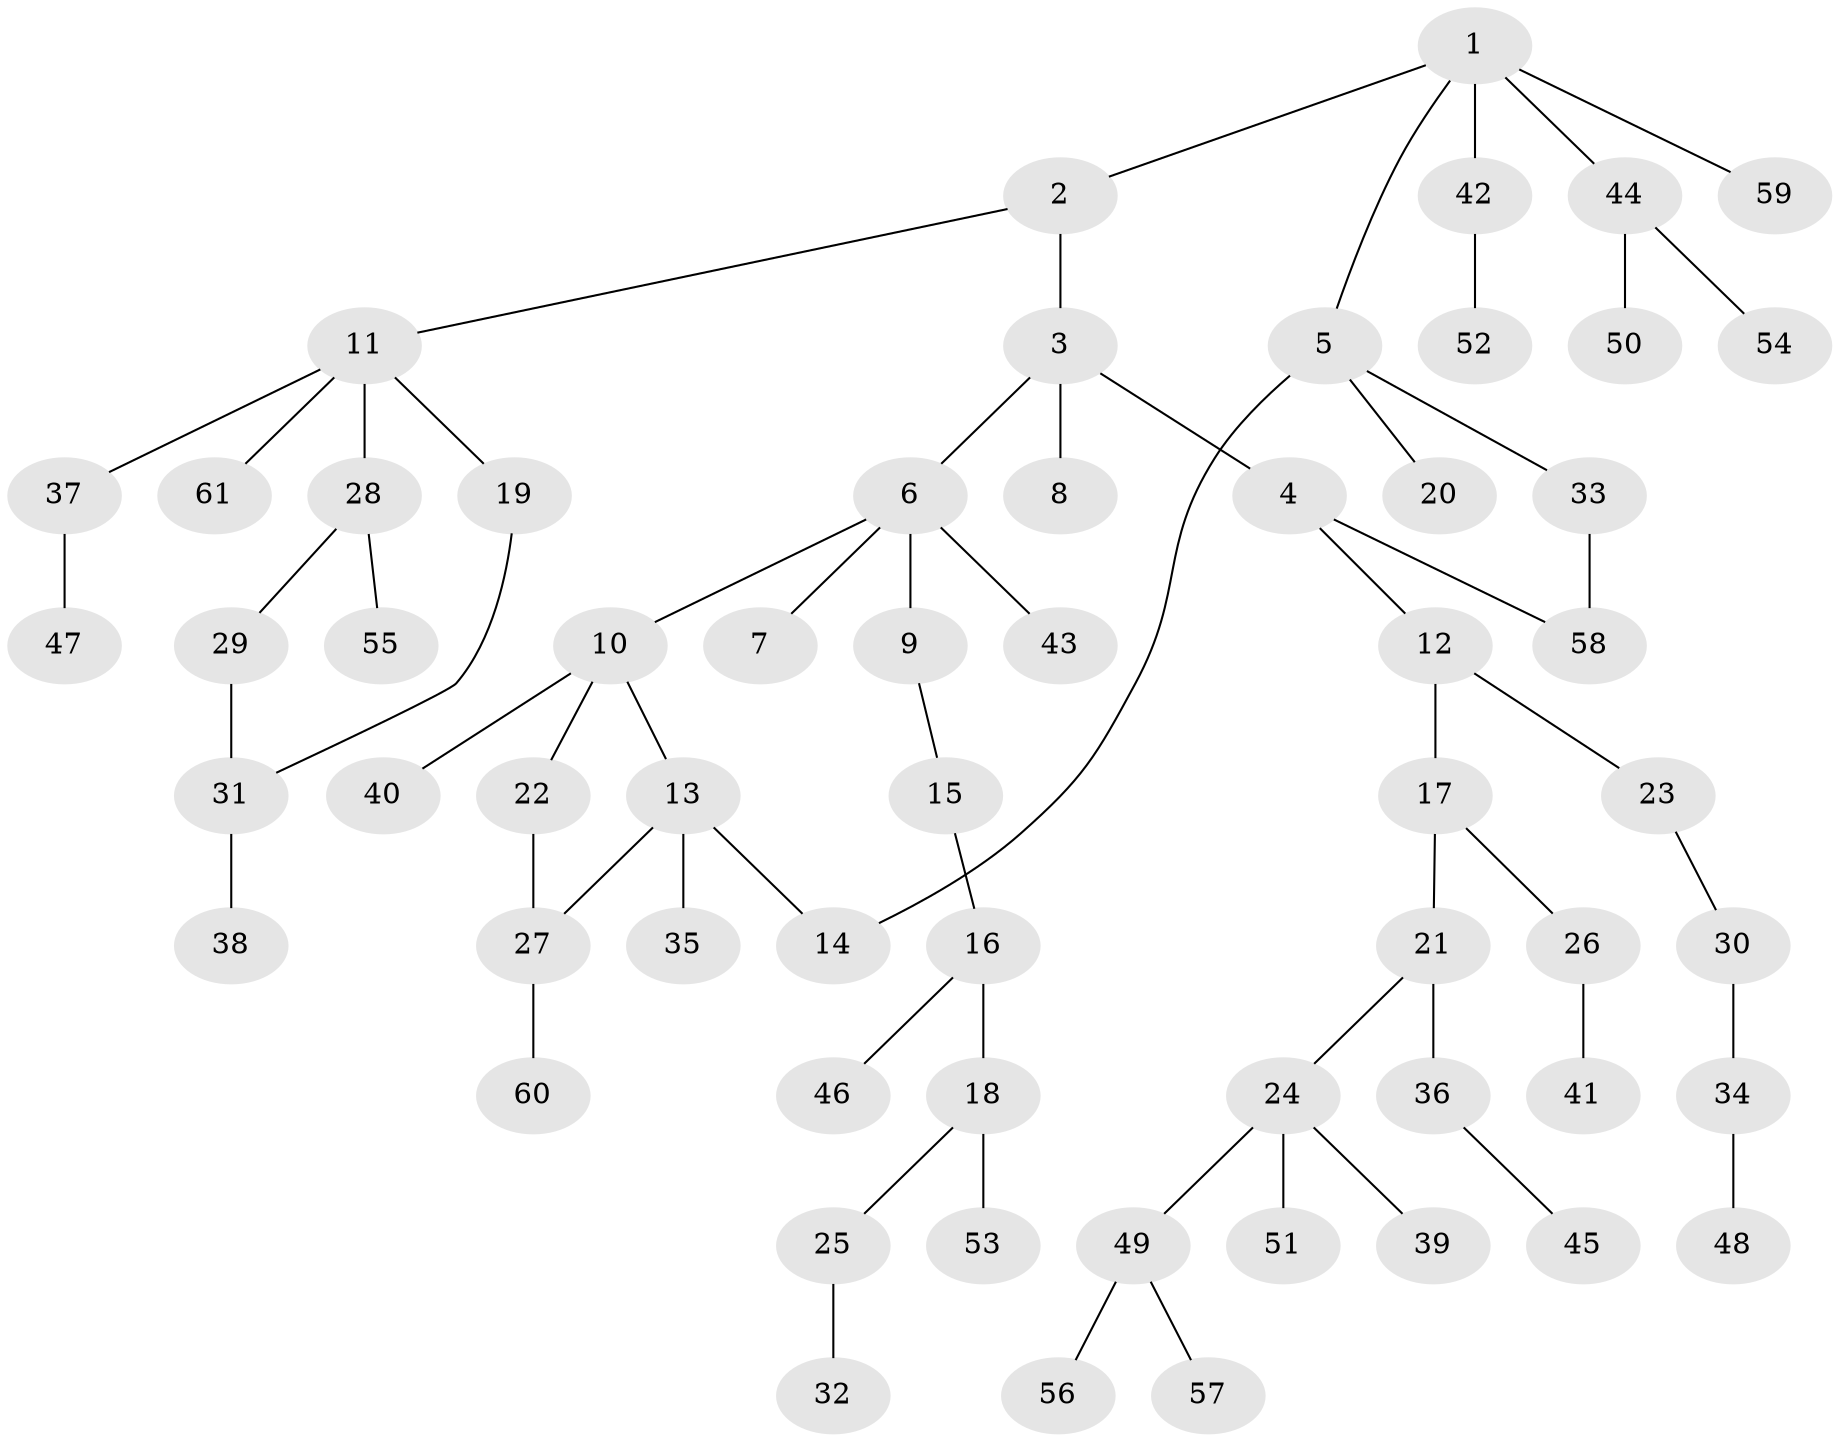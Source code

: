 // coarse degree distribution, {4: 0.08108108108108109, 3: 0.2972972972972973, 2: 0.32432432432432434, 1: 0.2972972972972973}
// Generated by graph-tools (version 1.1) at 2025/48/03/04/25 22:48:44]
// undirected, 61 vertices, 64 edges
graph export_dot {
  node [color=gray90,style=filled];
  1;
  2;
  3;
  4;
  5;
  6;
  7;
  8;
  9;
  10;
  11;
  12;
  13;
  14;
  15;
  16;
  17;
  18;
  19;
  20;
  21;
  22;
  23;
  24;
  25;
  26;
  27;
  28;
  29;
  30;
  31;
  32;
  33;
  34;
  35;
  36;
  37;
  38;
  39;
  40;
  41;
  42;
  43;
  44;
  45;
  46;
  47;
  48;
  49;
  50;
  51;
  52;
  53;
  54;
  55;
  56;
  57;
  58;
  59;
  60;
  61;
  1 -- 2;
  1 -- 5;
  1 -- 42;
  1 -- 44;
  1 -- 59;
  2 -- 3;
  2 -- 11;
  3 -- 4;
  3 -- 6;
  3 -- 8;
  4 -- 12;
  4 -- 58;
  5 -- 20;
  5 -- 33;
  5 -- 14;
  6 -- 7;
  6 -- 9;
  6 -- 10;
  6 -- 43;
  9 -- 15;
  10 -- 13;
  10 -- 22;
  10 -- 40;
  11 -- 19;
  11 -- 28;
  11 -- 37;
  11 -- 61;
  12 -- 17;
  12 -- 23;
  13 -- 14;
  13 -- 27;
  13 -- 35;
  15 -- 16;
  16 -- 18;
  16 -- 46;
  17 -- 21;
  17 -- 26;
  18 -- 25;
  18 -- 53;
  19 -- 31;
  21 -- 24;
  21 -- 36;
  22 -- 27;
  23 -- 30;
  24 -- 39;
  24 -- 49;
  24 -- 51;
  25 -- 32;
  26 -- 41;
  27 -- 60;
  28 -- 29;
  28 -- 55;
  29 -- 31;
  30 -- 34;
  31 -- 38;
  33 -- 58;
  34 -- 48;
  36 -- 45;
  37 -- 47;
  42 -- 52;
  44 -- 50;
  44 -- 54;
  49 -- 56;
  49 -- 57;
}
